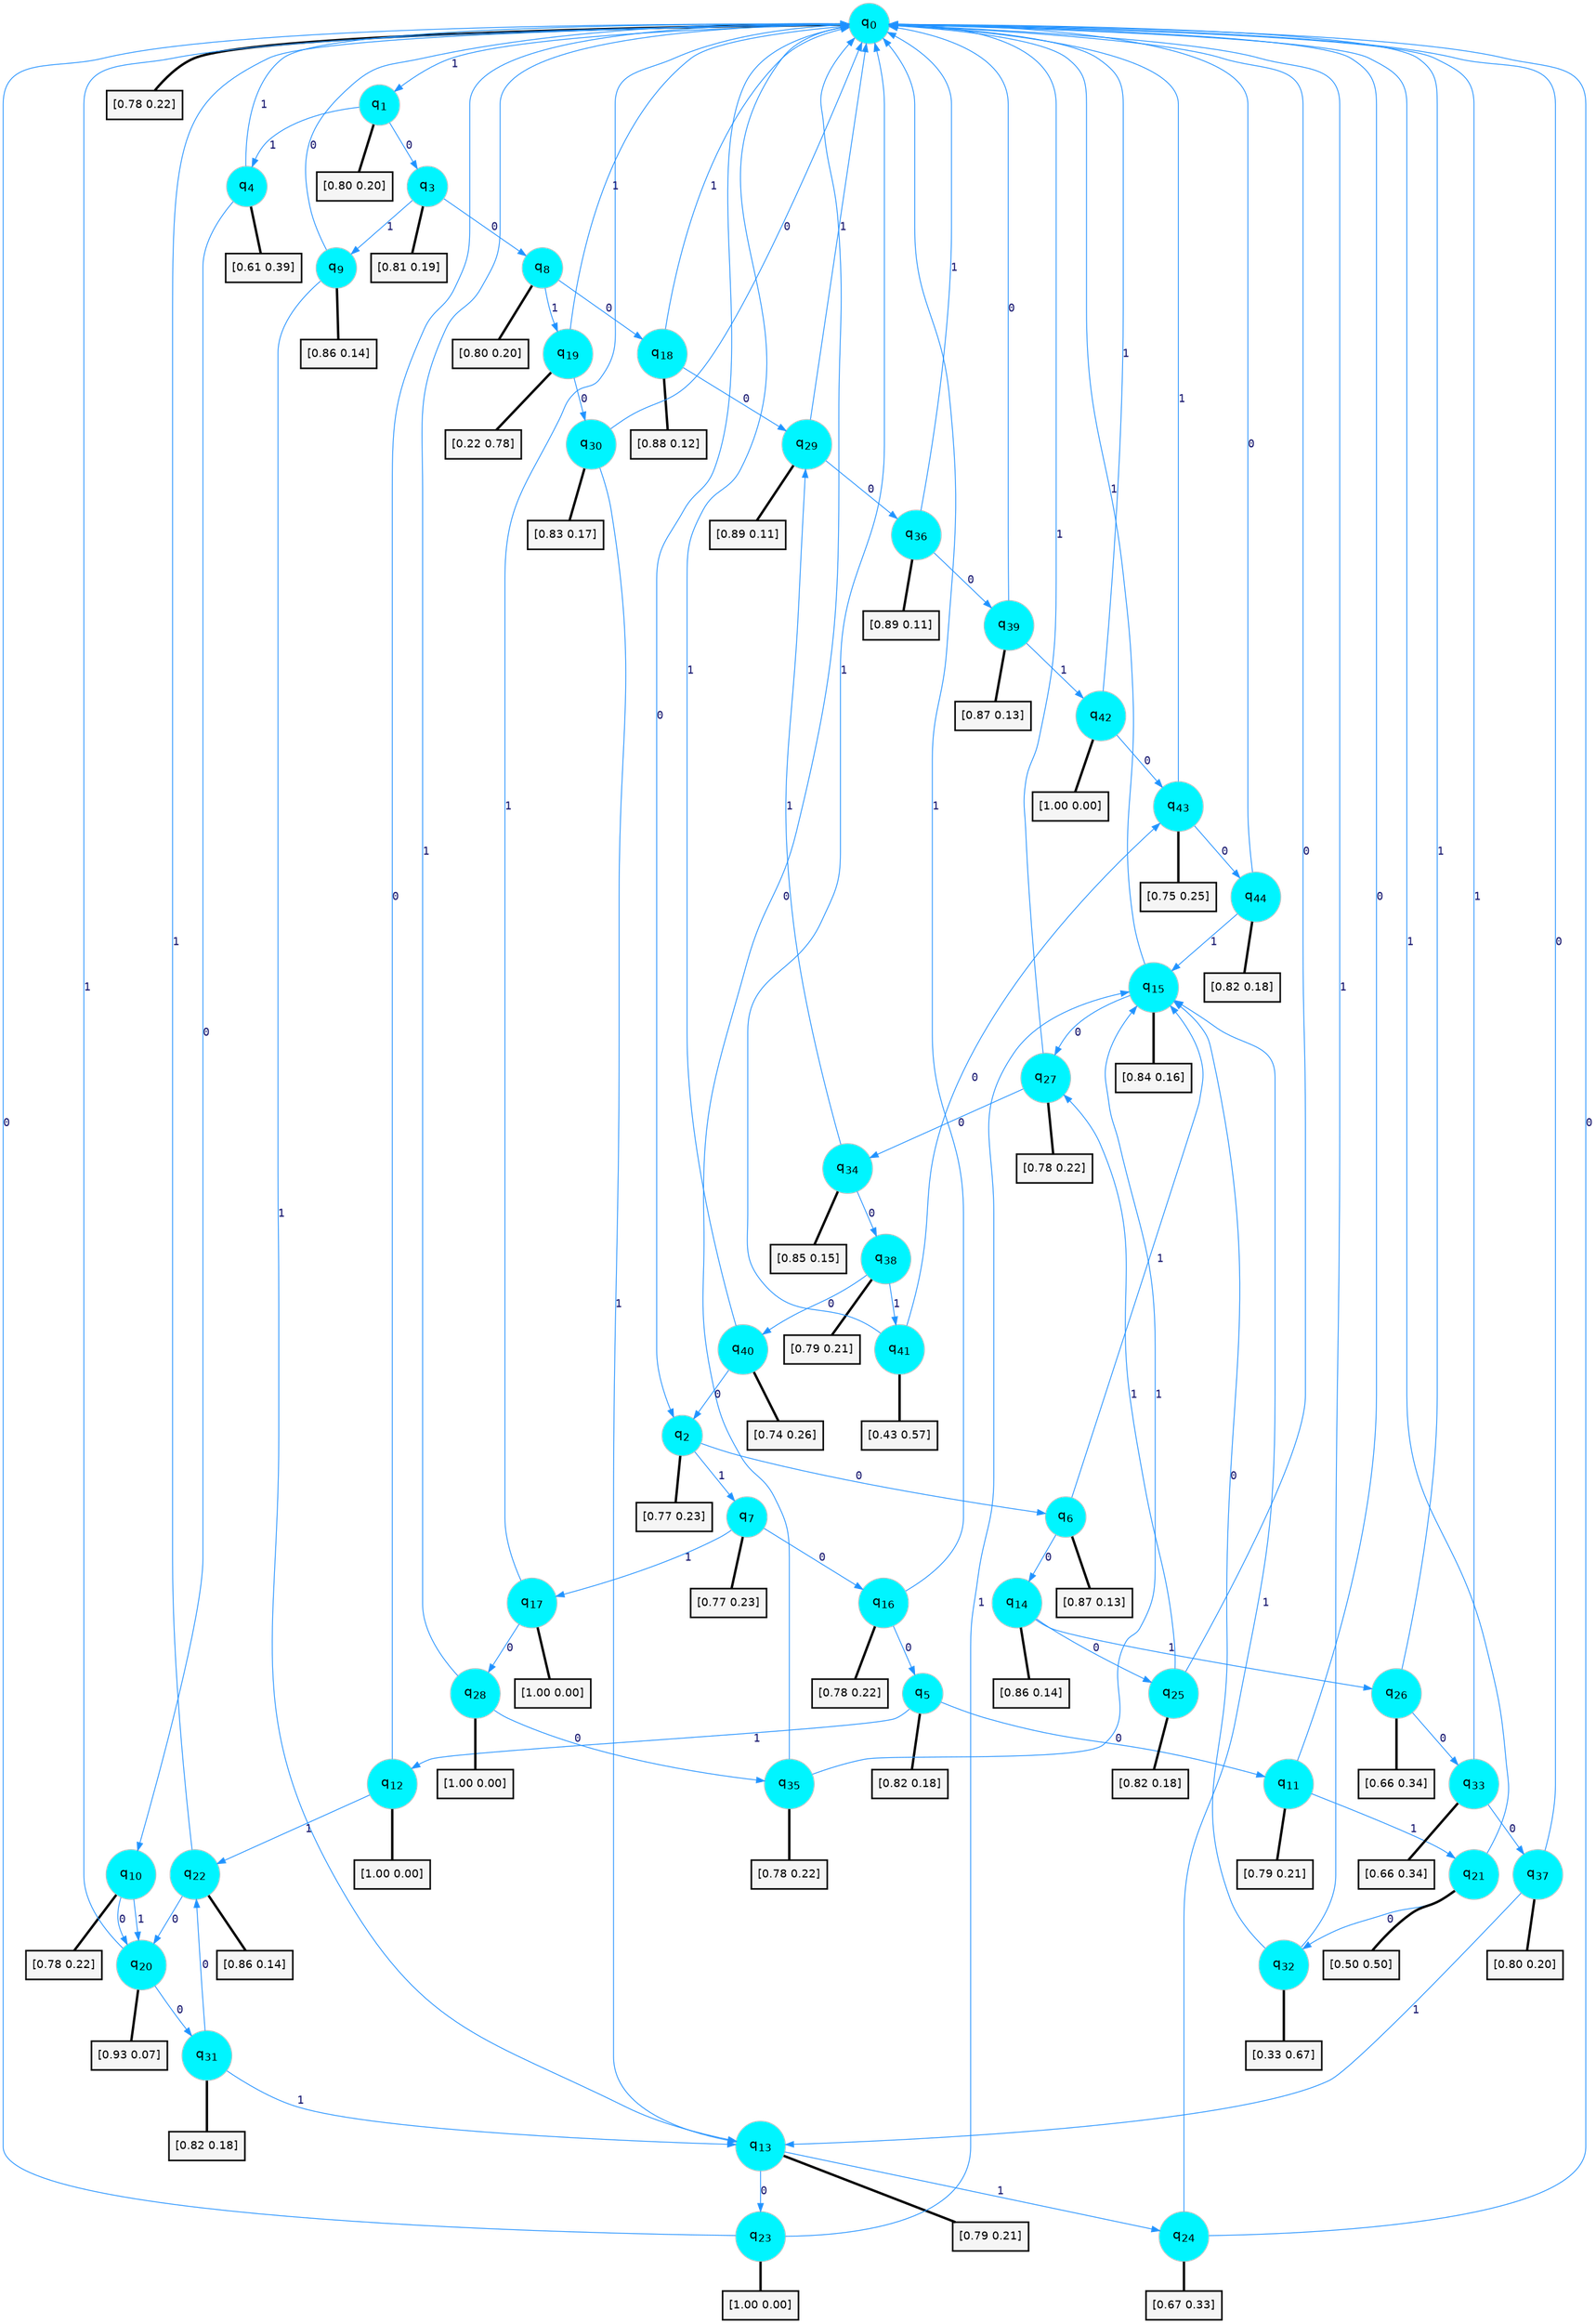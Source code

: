 digraph G {
graph [
bgcolor=transparent, dpi=300, rankdir=TD, size="40,25"];
node [
color=gray, fillcolor=turquoise1, fontcolor=black, fontname=Helvetica, fontsize=16, fontweight=bold, shape=circle, style=filled];
edge [
arrowsize=1, color=dodgerblue1, fontcolor=midnightblue, fontname=courier, fontweight=bold, penwidth=1, style=solid, weight=20];
0[label=<q<SUB>0</SUB>>];
1[label=<q<SUB>1</SUB>>];
2[label=<q<SUB>2</SUB>>];
3[label=<q<SUB>3</SUB>>];
4[label=<q<SUB>4</SUB>>];
5[label=<q<SUB>5</SUB>>];
6[label=<q<SUB>6</SUB>>];
7[label=<q<SUB>7</SUB>>];
8[label=<q<SUB>8</SUB>>];
9[label=<q<SUB>9</SUB>>];
10[label=<q<SUB>10</SUB>>];
11[label=<q<SUB>11</SUB>>];
12[label=<q<SUB>12</SUB>>];
13[label=<q<SUB>13</SUB>>];
14[label=<q<SUB>14</SUB>>];
15[label=<q<SUB>15</SUB>>];
16[label=<q<SUB>16</SUB>>];
17[label=<q<SUB>17</SUB>>];
18[label=<q<SUB>18</SUB>>];
19[label=<q<SUB>19</SUB>>];
20[label=<q<SUB>20</SUB>>];
21[label=<q<SUB>21</SUB>>];
22[label=<q<SUB>22</SUB>>];
23[label=<q<SUB>23</SUB>>];
24[label=<q<SUB>24</SUB>>];
25[label=<q<SUB>25</SUB>>];
26[label=<q<SUB>26</SUB>>];
27[label=<q<SUB>27</SUB>>];
28[label=<q<SUB>28</SUB>>];
29[label=<q<SUB>29</SUB>>];
30[label=<q<SUB>30</SUB>>];
31[label=<q<SUB>31</SUB>>];
32[label=<q<SUB>32</SUB>>];
33[label=<q<SUB>33</SUB>>];
34[label=<q<SUB>34</SUB>>];
35[label=<q<SUB>35</SUB>>];
36[label=<q<SUB>36</SUB>>];
37[label=<q<SUB>37</SUB>>];
38[label=<q<SUB>38</SUB>>];
39[label=<q<SUB>39</SUB>>];
40[label=<q<SUB>40</SUB>>];
41[label=<q<SUB>41</SUB>>];
42[label=<q<SUB>42</SUB>>];
43[label=<q<SUB>43</SUB>>];
44[label=<q<SUB>44</SUB>>];
45[label="[0.78 0.22]", shape=box,fontcolor=black, fontname=Helvetica, fontsize=14, penwidth=2, fillcolor=whitesmoke,color=black];
46[label="[0.80 0.20]", shape=box,fontcolor=black, fontname=Helvetica, fontsize=14, penwidth=2, fillcolor=whitesmoke,color=black];
47[label="[0.77 0.23]", shape=box,fontcolor=black, fontname=Helvetica, fontsize=14, penwidth=2, fillcolor=whitesmoke,color=black];
48[label="[0.81 0.19]", shape=box,fontcolor=black, fontname=Helvetica, fontsize=14, penwidth=2, fillcolor=whitesmoke,color=black];
49[label="[0.61 0.39]", shape=box,fontcolor=black, fontname=Helvetica, fontsize=14, penwidth=2, fillcolor=whitesmoke,color=black];
50[label="[0.82 0.18]", shape=box,fontcolor=black, fontname=Helvetica, fontsize=14, penwidth=2, fillcolor=whitesmoke,color=black];
51[label="[0.87 0.13]", shape=box,fontcolor=black, fontname=Helvetica, fontsize=14, penwidth=2, fillcolor=whitesmoke,color=black];
52[label="[0.77 0.23]", shape=box,fontcolor=black, fontname=Helvetica, fontsize=14, penwidth=2, fillcolor=whitesmoke,color=black];
53[label="[0.80 0.20]", shape=box,fontcolor=black, fontname=Helvetica, fontsize=14, penwidth=2, fillcolor=whitesmoke,color=black];
54[label="[0.86 0.14]", shape=box,fontcolor=black, fontname=Helvetica, fontsize=14, penwidth=2, fillcolor=whitesmoke,color=black];
55[label="[0.78 0.22]", shape=box,fontcolor=black, fontname=Helvetica, fontsize=14, penwidth=2, fillcolor=whitesmoke,color=black];
56[label="[0.79 0.21]", shape=box,fontcolor=black, fontname=Helvetica, fontsize=14, penwidth=2, fillcolor=whitesmoke,color=black];
57[label="[1.00 0.00]", shape=box,fontcolor=black, fontname=Helvetica, fontsize=14, penwidth=2, fillcolor=whitesmoke,color=black];
58[label="[0.79 0.21]", shape=box,fontcolor=black, fontname=Helvetica, fontsize=14, penwidth=2, fillcolor=whitesmoke,color=black];
59[label="[0.86 0.14]", shape=box,fontcolor=black, fontname=Helvetica, fontsize=14, penwidth=2, fillcolor=whitesmoke,color=black];
60[label="[0.84 0.16]", shape=box,fontcolor=black, fontname=Helvetica, fontsize=14, penwidth=2, fillcolor=whitesmoke,color=black];
61[label="[0.78 0.22]", shape=box,fontcolor=black, fontname=Helvetica, fontsize=14, penwidth=2, fillcolor=whitesmoke,color=black];
62[label="[1.00 0.00]", shape=box,fontcolor=black, fontname=Helvetica, fontsize=14, penwidth=2, fillcolor=whitesmoke,color=black];
63[label="[0.88 0.12]", shape=box,fontcolor=black, fontname=Helvetica, fontsize=14, penwidth=2, fillcolor=whitesmoke,color=black];
64[label="[0.22 0.78]", shape=box,fontcolor=black, fontname=Helvetica, fontsize=14, penwidth=2, fillcolor=whitesmoke,color=black];
65[label="[0.93 0.07]", shape=box,fontcolor=black, fontname=Helvetica, fontsize=14, penwidth=2, fillcolor=whitesmoke,color=black];
66[label="[0.50 0.50]", shape=box,fontcolor=black, fontname=Helvetica, fontsize=14, penwidth=2, fillcolor=whitesmoke,color=black];
67[label="[0.86 0.14]", shape=box,fontcolor=black, fontname=Helvetica, fontsize=14, penwidth=2, fillcolor=whitesmoke,color=black];
68[label="[1.00 0.00]", shape=box,fontcolor=black, fontname=Helvetica, fontsize=14, penwidth=2, fillcolor=whitesmoke,color=black];
69[label="[0.67 0.33]", shape=box,fontcolor=black, fontname=Helvetica, fontsize=14, penwidth=2, fillcolor=whitesmoke,color=black];
70[label="[0.82 0.18]", shape=box,fontcolor=black, fontname=Helvetica, fontsize=14, penwidth=2, fillcolor=whitesmoke,color=black];
71[label="[0.66 0.34]", shape=box,fontcolor=black, fontname=Helvetica, fontsize=14, penwidth=2, fillcolor=whitesmoke,color=black];
72[label="[0.78 0.22]", shape=box,fontcolor=black, fontname=Helvetica, fontsize=14, penwidth=2, fillcolor=whitesmoke,color=black];
73[label="[1.00 0.00]", shape=box,fontcolor=black, fontname=Helvetica, fontsize=14, penwidth=2, fillcolor=whitesmoke,color=black];
74[label="[0.89 0.11]", shape=box,fontcolor=black, fontname=Helvetica, fontsize=14, penwidth=2, fillcolor=whitesmoke,color=black];
75[label="[0.83 0.17]", shape=box,fontcolor=black, fontname=Helvetica, fontsize=14, penwidth=2, fillcolor=whitesmoke,color=black];
76[label="[0.82 0.18]", shape=box,fontcolor=black, fontname=Helvetica, fontsize=14, penwidth=2, fillcolor=whitesmoke,color=black];
77[label="[0.33 0.67]", shape=box,fontcolor=black, fontname=Helvetica, fontsize=14, penwidth=2, fillcolor=whitesmoke,color=black];
78[label="[0.66 0.34]", shape=box,fontcolor=black, fontname=Helvetica, fontsize=14, penwidth=2, fillcolor=whitesmoke,color=black];
79[label="[0.85 0.15]", shape=box,fontcolor=black, fontname=Helvetica, fontsize=14, penwidth=2, fillcolor=whitesmoke,color=black];
80[label="[0.78 0.22]", shape=box,fontcolor=black, fontname=Helvetica, fontsize=14, penwidth=2, fillcolor=whitesmoke,color=black];
81[label="[0.89 0.11]", shape=box,fontcolor=black, fontname=Helvetica, fontsize=14, penwidth=2, fillcolor=whitesmoke,color=black];
82[label="[0.80 0.20]", shape=box,fontcolor=black, fontname=Helvetica, fontsize=14, penwidth=2, fillcolor=whitesmoke,color=black];
83[label="[0.79 0.21]", shape=box,fontcolor=black, fontname=Helvetica, fontsize=14, penwidth=2, fillcolor=whitesmoke,color=black];
84[label="[0.87 0.13]", shape=box,fontcolor=black, fontname=Helvetica, fontsize=14, penwidth=2, fillcolor=whitesmoke,color=black];
85[label="[0.74 0.26]", shape=box,fontcolor=black, fontname=Helvetica, fontsize=14, penwidth=2, fillcolor=whitesmoke,color=black];
86[label="[0.43 0.57]", shape=box,fontcolor=black, fontname=Helvetica, fontsize=14, penwidth=2, fillcolor=whitesmoke,color=black];
87[label="[1.00 0.00]", shape=box,fontcolor=black, fontname=Helvetica, fontsize=14, penwidth=2, fillcolor=whitesmoke,color=black];
88[label="[0.75 0.25]", shape=box,fontcolor=black, fontname=Helvetica, fontsize=14, penwidth=2, fillcolor=whitesmoke,color=black];
89[label="[0.82 0.18]", shape=box,fontcolor=black, fontname=Helvetica, fontsize=14, penwidth=2, fillcolor=whitesmoke,color=black];
0->2 [label=0];
0->1 [label=1];
0->45 [arrowhead=none, penwidth=3,color=black];
1->3 [label=0];
1->4 [label=1];
1->46 [arrowhead=none, penwidth=3,color=black];
2->6 [label=0];
2->7 [label=1];
2->47 [arrowhead=none, penwidth=3,color=black];
3->8 [label=0];
3->9 [label=1];
3->48 [arrowhead=none, penwidth=3,color=black];
4->10 [label=0];
4->0 [label=1];
4->49 [arrowhead=none, penwidth=3,color=black];
5->11 [label=0];
5->12 [label=1];
5->50 [arrowhead=none, penwidth=3,color=black];
6->14 [label=0];
6->15 [label=1];
6->51 [arrowhead=none, penwidth=3,color=black];
7->16 [label=0];
7->17 [label=1];
7->52 [arrowhead=none, penwidth=3,color=black];
8->18 [label=0];
8->19 [label=1];
8->53 [arrowhead=none, penwidth=3,color=black];
9->0 [label=0];
9->13 [label=1];
9->54 [arrowhead=none, penwidth=3,color=black];
10->20 [label=0];
10->20 [label=1];
10->55 [arrowhead=none, penwidth=3,color=black];
11->0 [label=0];
11->21 [label=1];
11->56 [arrowhead=none, penwidth=3,color=black];
12->0 [label=0];
12->22 [label=1];
12->57 [arrowhead=none, penwidth=3,color=black];
13->23 [label=0];
13->24 [label=1];
13->58 [arrowhead=none, penwidth=3,color=black];
14->25 [label=0];
14->26 [label=1];
14->59 [arrowhead=none, penwidth=3,color=black];
15->27 [label=0];
15->0 [label=1];
15->60 [arrowhead=none, penwidth=3,color=black];
16->5 [label=0];
16->0 [label=1];
16->61 [arrowhead=none, penwidth=3,color=black];
17->28 [label=0];
17->0 [label=1];
17->62 [arrowhead=none, penwidth=3,color=black];
18->29 [label=0];
18->0 [label=1];
18->63 [arrowhead=none, penwidth=3,color=black];
19->30 [label=0];
19->0 [label=1];
19->64 [arrowhead=none, penwidth=3,color=black];
20->31 [label=0];
20->0 [label=1];
20->65 [arrowhead=none, penwidth=3,color=black];
21->32 [label=0];
21->0 [label=1];
21->66 [arrowhead=none, penwidth=3,color=black];
22->20 [label=0];
22->0 [label=1];
22->67 [arrowhead=none, penwidth=3,color=black];
23->0 [label=0];
23->15 [label=1];
23->68 [arrowhead=none, penwidth=3,color=black];
24->0 [label=0];
24->15 [label=1];
24->69 [arrowhead=none, penwidth=3,color=black];
25->0 [label=0];
25->27 [label=1];
25->70 [arrowhead=none, penwidth=3,color=black];
26->33 [label=0];
26->0 [label=1];
26->71 [arrowhead=none, penwidth=3,color=black];
27->34 [label=0];
27->0 [label=1];
27->72 [arrowhead=none, penwidth=3,color=black];
28->35 [label=0];
28->0 [label=1];
28->73 [arrowhead=none, penwidth=3,color=black];
29->36 [label=0];
29->0 [label=1];
29->74 [arrowhead=none, penwidth=3,color=black];
30->0 [label=0];
30->13 [label=1];
30->75 [arrowhead=none, penwidth=3,color=black];
31->22 [label=0];
31->13 [label=1];
31->76 [arrowhead=none, penwidth=3,color=black];
32->15 [label=0];
32->0 [label=1];
32->77 [arrowhead=none, penwidth=3,color=black];
33->37 [label=0];
33->0 [label=1];
33->78 [arrowhead=none, penwidth=3,color=black];
34->38 [label=0];
34->29 [label=1];
34->79 [arrowhead=none, penwidth=3,color=black];
35->0 [label=0];
35->15 [label=1];
35->80 [arrowhead=none, penwidth=3,color=black];
36->39 [label=0];
36->0 [label=1];
36->81 [arrowhead=none, penwidth=3,color=black];
37->0 [label=0];
37->13 [label=1];
37->82 [arrowhead=none, penwidth=3,color=black];
38->40 [label=0];
38->41 [label=1];
38->83 [arrowhead=none, penwidth=3,color=black];
39->0 [label=0];
39->42 [label=1];
39->84 [arrowhead=none, penwidth=3,color=black];
40->2 [label=0];
40->0 [label=1];
40->85 [arrowhead=none, penwidth=3,color=black];
41->43 [label=0];
41->0 [label=1];
41->86 [arrowhead=none, penwidth=3,color=black];
42->43 [label=0];
42->0 [label=1];
42->87 [arrowhead=none, penwidth=3,color=black];
43->44 [label=0];
43->0 [label=1];
43->88 [arrowhead=none, penwidth=3,color=black];
44->0 [label=0];
44->15 [label=1];
44->89 [arrowhead=none, penwidth=3,color=black];
}

